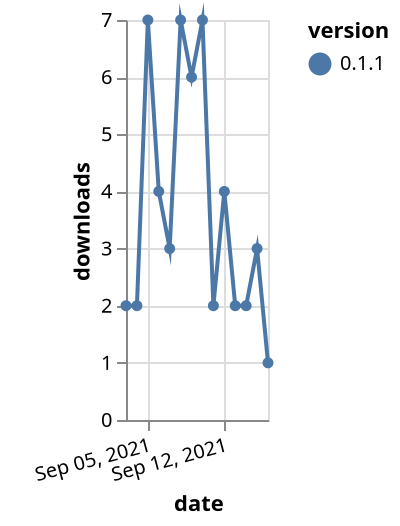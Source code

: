 {"$schema": "https://vega.github.io/schema/vega-lite/v5.json", "description": "A simple bar chart with embedded data.", "data": {"values": [{"date": "2021-09-03", "total": 3264, "delta": 2, "version": "0.1.1"}, {"date": "2021-09-04", "total": 3266, "delta": 2, "version": "0.1.1"}, {"date": "2021-09-05", "total": 3273, "delta": 7, "version": "0.1.1"}, {"date": "2021-09-06", "total": 3277, "delta": 4, "version": "0.1.1"}, {"date": "2021-09-07", "total": 3280, "delta": 3, "version": "0.1.1"}, {"date": "2021-09-08", "total": 3287, "delta": 7, "version": "0.1.1"}, {"date": "2021-09-09", "total": 3293, "delta": 6, "version": "0.1.1"}, {"date": "2021-09-10", "total": 3300, "delta": 7, "version": "0.1.1"}, {"date": "2021-09-11", "total": 3302, "delta": 2, "version": "0.1.1"}, {"date": "2021-09-12", "total": 3306, "delta": 4, "version": "0.1.1"}, {"date": "2021-09-13", "total": 3308, "delta": 2, "version": "0.1.1"}, {"date": "2021-09-14", "total": 3310, "delta": 2, "version": "0.1.1"}, {"date": "2021-09-15", "total": 3313, "delta": 3, "version": "0.1.1"}, {"date": "2021-09-16", "total": 3314, "delta": 1, "version": "0.1.1"}]}, "width": "container", "mark": {"type": "line", "point": {"filled": true}}, "encoding": {"x": {"field": "date", "type": "temporal", "timeUnit": "yearmonthdate", "title": "date", "axis": {"labelAngle": -15}}, "y": {"field": "delta", "type": "quantitative", "title": "downloads"}, "color": {"field": "version", "type": "nominal"}, "tooltip": {"field": "delta"}}}